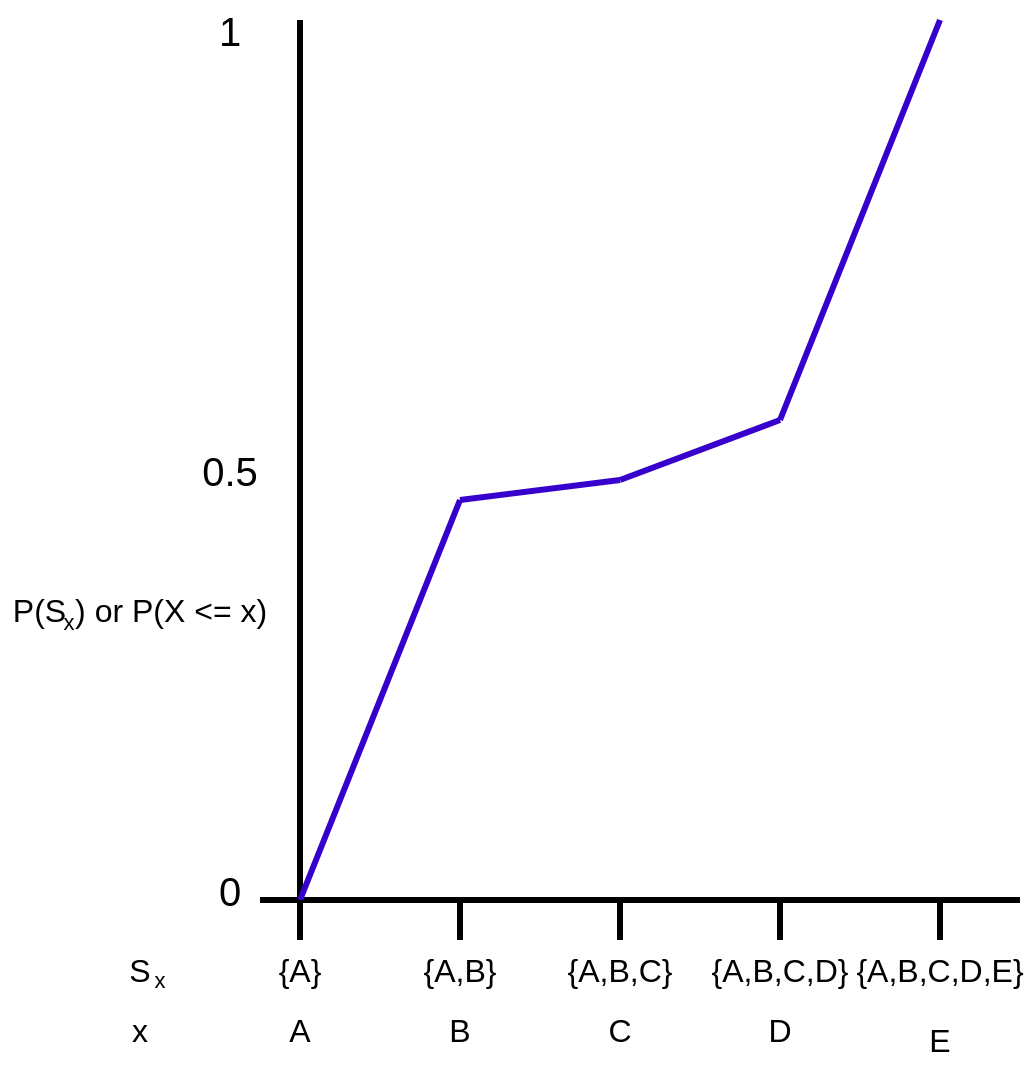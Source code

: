 <mxfile>
    <diagram id="5xy8FbO97iYA9ho1rcRK" name="Page-1">
        <mxGraphModel dx="1509" dy="739" grid="1" gridSize="10" guides="1" tooltips="1" connect="1" arrows="1" fold="1" page="1" pageScale="1" pageWidth="850" pageHeight="1100" math="0" shadow="0">
            <root>
                <mxCell id="0"/>
                <mxCell id="1" parent="0"/>
                <mxCell id="2" value="" style="endArrow=none;html=1;strokeWidth=3;" edge="1" parent="1">
                    <mxGeometry width="50" height="50" relative="1" as="geometry">
                        <mxPoint x="80" y="480" as="sourcePoint"/>
                        <mxPoint x="80" y="40" as="targetPoint"/>
                    </mxGeometry>
                </mxCell>
                <mxCell id="3" value="" style="endArrow=none;html=1;strokeWidth=3;" edge="1" parent="1">
                    <mxGeometry width="50" height="50" relative="1" as="geometry">
                        <mxPoint x="60" y="480" as="sourcePoint"/>
                        <mxPoint x="440" y="480" as="targetPoint"/>
                    </mxGeometry>
                </mxCell>
                <mxCell id="5" value="" style="endArrow=none;html=1;strokeWidth=3;fillColor=#6a00ff;strokeColor=#3700CC;" edge="1" parent="1">
                    <mxGeometry width="50" height="50" relative="1" as="geometry">
                        <mxPoint x="80" y="480" as="sourcePoint"/>
                        <mxPoint x="160" y="280" as="targetPoint"/>
                    </mxGeometry>
                </mxCell>
                <mxCell id="6" value="" style="endArrow=none;html=1;strokeWidth=3;fillColor=#6a00ff;strokeColor=#3700CC;" edge="1" parent="1">
                    <mxGeometry width="50" height="50" relative="1" as="geometry">
                        <mxPoint x="240" y="270" as="sourcePoint"/>
                        <mxPoint x="160" y="280" as="targetPoint"/>
                    </mxGeometry>
                </mxCell>
                <mxCell id="7" value="" style="endArrow=none;html=1;strokeWidth=3;fillColor=#6a00ff;strokeColor=#3700CC;" edge="1" parent="1">
                    <mxGeometry width="50" height="50" relative="1" as="geometry">
                        <mxPoint x="320" y="240" as="sourcePoint"/>
                        <mxPoint x="240" y="270" as="targetPoint"/>
                    </mxGeometry>
                </mxCell>
                <mxCell id="8" value="" style="endArrow=none;html=1;strokeWidth=3;fillColor=#6a00ff;strokeColor=#3700CC;" edge="1" parent="1">
                    <mxGeometry width="50" height="50" relative="1" as="geometry">
                        <mxPoint x="320" y="240" as="sourcePoint"/>
                        <mxPoint x="400" y="40" as="targetPoint"/>
                    </mxGeometry>
                </mxCell>
                <mxCell id="9" value="0" style="text;html=1;strokeColor=none;fillColor=none;align=center;verticalAlign=middle;whiteSpace=wrap;rounded=0;fontSize=20;" vertex="1" parent="1">
                    <mxGeometry x="30" y="460" width="30" height="30" as="geometry"/>
                </mxCell>
                <mxCell id="10" value="1" style="text;html=1;strokeColor=none;fillColor=none;align=center;verticalAlign=middle;whiteSpace=wrap;rounded=0;fontSize=20;" vertex="1" parent="1">
                    <mxGeometry x="30" y="30" width="30" height="30" as="geometry"/>
                </mxCell>
                <mxCell id="11" value="0.5" style="text;html=1;strokeColor=none;fillColor=none;align=center;verticalAlign=middle;whiteSpace=wrap;rounded=0;fontSize=20;" vertex="1" parent="1">
                    <mxGeometry x="30" y="250" width="30" height="30" as="geometry"/>
                </mxCell>
                <mxCell id="12" value="{A}" style="text;html=1;strokeColor=none;fillColor=none;align=center;verticalAlign=middle;whiteSpace=wrap;rounded=0;fontSize=16;" vertex="1" parent="1">
                    <mxGeometry x="60" y="500" width="40" height="30" as="geometry"/>
                </mxCell>
                <mxCell id="13" value="{A,B}" style="text;html=1;strokeColor=none;fillColor=none;align=center;verticalAlign=middle;whiteSpace=wrap;rounded=0;fontSize=16;" vertex="1" parent="1">
                    <mxGeometry x="140" y="500" width="40" height="30" as="geometry"/>
                </mxCell>
                <mxCell id="14" value="" style="endArrow=none;html=1;fontSize=20;strokeWidth=3;" edge="1" parent="1">
                    <mxGeometry width="50" height="50" relative="1" as="geometry">
                        <mxPoint x="80" y="500" as="sourcePoint"/>
                        <mxPoint x="80" y="480" as="targetPoint"/>
                    </mxGeometry>
                </mxCell>
                <mxCell id="15" value="" style="endArrow=none;html=1;fontSize=20;strokeWidth=3;" edge="1" parent="1">
                    <mxGeometry width="50" height="50" relative="1" as="geometry">
                        <mxPoint x="240.0" y="500" as="sourcePoint"/>
                        <mxPoint x="240.0" y="480" as="targetPoint"/>
                    </mxGeometry>
                </mxCell>
                <mxCell id="16" value="" style="endArrow=none;html=1;fontSize=20;strokeWidth=3;" edge="1" parent="1">
                    <mxGeometry width="50" height="50" relative="1" as="geometry">
                        <mxPoint x="160.0" y="500" as="sourcePoint"/>
                        <mxPoint x="160.0" y="480" as="targetPoint"/>
                    </mxGeometry>
                </mxCell>
                <mxCell id="17" value="{A,B,C}" style="text;html=1;strokeColor=none;fillColor=none;align=center;verticalAlign=middle;whiteSpace=wrap;rounded=0;fontSize=16;" vertex="1" parent="1">
                    <mxGeometry x="220" y="500" width="40" height="30" as="geometry"/>
                </mxCell>
                <mxCell id="18" value="" style="endArrow=none;html=1;fontSize=20;strokeWidth=3;" edge="1" parent="1">
                    <mxGeometry width="50" height="50" relative="1" as="geometry">
                        <mxPoint x="320.0" y="500" as="sourcePoint"/>
                        <mxPoint x="320.0" y="480" as="targetPoint"/>
                    </mxGeometry>
                </mxCell>
                <mxCell id="19" value="{A,B,C,D}" style="text;html=1;strokeColor=none;fillColor=none;align=center;verticalAlign=middle;whiteSpace=wrap;rounded=0;fontSize=16;" vertex="1" parent="1">
                    <mxGeometry x="300" y="500" width="40" height="30" as="geometry"/>
                </mxCell>
                <mxCell id="20" value="" style="endArrow=none;html=1;fontSize=20;strokeWidth=3;" edge="1" parent="1">
                    <mxGeometry width="50" height="50" relative="1" as="geometry">
                        <mxPoint x="400.0" y="500" as="sourcePoint"/>
                        <mxPoint x="400.0" y="480" as="targetPoint"/>
                    </mxGeometry>
                </mxCell>
                <mxCell id="21" value="{A,B,C,D,E}" style="text;html=1;strokeColor=none;fillColor=none;align=center;verticalAlign=middle;whiteSpace=wrap;rounded=0;fontSize=16;" vertex="1" parent="1">
                    <mxGeometry x="380" y="500" width="40" height="30" as="geometry"/>
                </mxCell>
                <mxCell id="22" value="A" style="text;html=1;strokeColor=none;fillColor=none;align=center;verticalAlign=middle;whiteSpace=wrap;rounded=0;fontSize=16;" vertex="1" parent="1">
                    <mxGeometry x="60" y="530" width="40" height="30" as="geometry"/>
                </mxCell>
                <mxCell id="23" value="B" style="text;html=1;strokeColor=none;fillColor=none;align=center;verticalAlign=middle;whiteSpace=wrap;rounded=0;fontSize=16;" vertex="1" parent="1">
                    <mxGeometry x="140" y="530" width="40" height="30" as="geometry"/>
                </mxCell>
                <mxCell id="24" value="C" style="text;html=1;strokeColor=none;fillColor=none;align=center;verticalAlign=middle;whiteSpace=wrap;rounded=0;fontSize=16;" vertex="1" parent="1">
                    <mxGeometry x="220" y="530" width="40" height="30" as="geometry"/>
                </mxCell>
                <mxCell id="25" value="D" style="text;html=1;strokeColor=none;fillColor=none;align=center;verticalAlign=middle;whiteSpace=wrap;rounded=0;fontSize=16;" vertex="1" parent="1">
                    <mxGeometry x="300" y="530" width="40" height="30" as="geometry"/>
                </mxCell>
                <mxCell id="26" value="E" style="text;html=1;strokeColor=none;fillColor=none;align=center;verticalAlign=middle;whiteSpace=wrap;rounded=0;fontSize=16;" vertex="1" parent="1">
                    <mxGeometry x="380" y="535" width="40" height="30" as="geometry"/>
                </mxCell>
                <mxCell id="27" value="x" style="text;html=1;strokeColor=none;fillColor=none;align=center;verticalAlign=middle;whiteSpace=wrap;rounded=0;fontSize=16;" vertex="1" parent="1">
                    <mxGeometry x="-30" y="530" width="60" height="30" as="geometry"/>
                </mxCell>
                <mxCell id="28" value="S" style="text;html=1;strokeColor=none;fillColor=none;align=center;verticalAlign=middle;whiteSpace=wrap;rounded=0;fontSize=16;" vertex="1" parent="1">
                    <mxGeometry x="-30" y="500" width="60" height="30" as="geometry"/>
                </mxCell>
                <mxCell id="30" value="P(S ) or P(X &amp;lt;= x)" style="text;html=1;strokeColor=none;fillColor=none;align=center;verticalAlign=middle;whiteSpace=wrap;rounded=0;fontSize=16;" vertex="1" parent="1">
                    <mxGeometry x="-70" y="320" width="140" height="30" as="geometry"/>
                </mxCell>
                <mxCell id="31" value="x" style="text;html=1;strokeColor=none;fillColor=none;align=center;verticalAlign=middle;whiteSpace=wrap;rounded=0;fontSize=11;" vertex="1" parent="1">
                    <mxGeometry x="-65" y="326" width="59" height="30" as="geometry"/>
                </mxCell>
                <mxCell id="32" value="x" style="text;html=1;strokeColor=none;fillColor=none;align=center;verticalAlign=middle;whiteSpace=wrap;rounded=0;fontSize=11;" vertex="1" parent="1">
                    <mxGeometry x="-20" y="505" width="60" height="30" as="geometry"/>
                </mxCell>
            </root>
        </mxGraphModel>
    </diagram>
</mxfile>